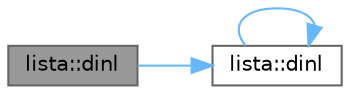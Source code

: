 digraph "lista::dinl"
{
 // LATEX_PDF_SIZE
  bgcolor="transparent";
  edge [fontname=Helvetica,fontsize=10,labelfontname=Helvetica,labelfontsize=10];
  node [fontname=Helvetica,fontsize=10,shape=box,height=0.2,width=0.4];
  rankdir="LR";
  Node1 [id="Node000001",label="lista::dinl",height=0.2,width=0.4,color="gray40", fillcolor="grey60", style="filled", fontcolor="black",tooltip=" "];
  Node1 -> Node2 [id="edge5_Node000001_Node000002",color="steelblue1",style="solid",tooltip=" "];
  Node2 [id="Node000002",label="lista::dinl",height=0.2,width=0.4,color="grey40", fillcolor="white", style="filled",URL="$classlista.html#a10bc0895ed694524a7031254718607ed",tooltip=" "];
  Node2 -> Node2 [id="edge6_Node000002_Node000002",color="steelblue1",style="solid",tooltip=" "];
}
